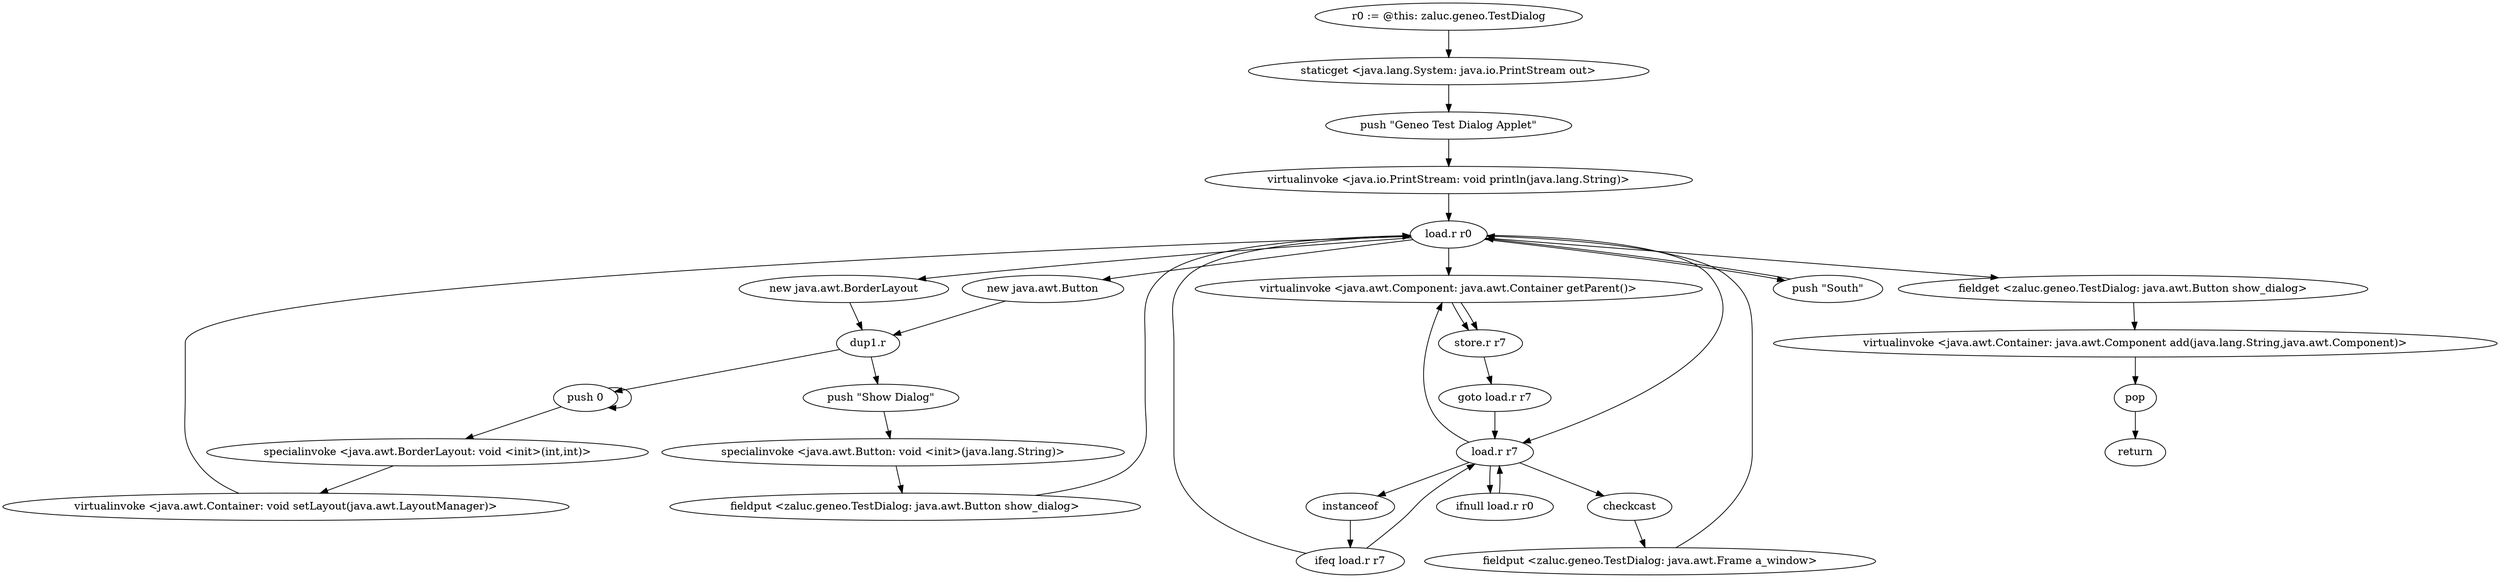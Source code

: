 digraph "" {
    "r0 := @this: zaluc.geneo.TestDialog"
    "staticget <java.lang.System: java.io.PrintStream out>"
    "r0 := @this: zaluc.geneo.TestDialog"->"staticget <java.lang.System: java.io.PrintStream out>";
    "push \"Geneo Test Dialog Applet\""
    "staticget <java.lang.System: java.io.PrintStream out>"->"push \"Geneo Test Dialog Applet\"";
    "virtualinvoke <java.io.PrintStream: void println(java.lang.String)>"
    "push \"Geneo Test Dialog Applet\""->"virtualinvoke <java.io.PrintStream: void println(java.lang.String)>";
    "load.r r0"
    "virtualinvoke <java.io.PrintStream: void println(java.lang.String)>"->"load.r r0";
    "new java.awt.BorderLayout"
    "load.r r0"->"new java.awt.BorderLayout";
    "dup1.r"
    "new java.awt.BorderLayout"->"dup1.r";
    "push 0"
    "dup1.r"->"push 0";
    "push 0"->"push 0";
    "specialinvoke <java.awt.BorderLayout: void <init>(int,int)>"
    "push 0"->"specialinvoke <java.awt.BorderLayout: void <init>(int,int)>";
    "virtualinvoke <java.awt.Container: void setLayout(java.awt.LayoutManager)>"
    "specialinvoke <java.awt.BorderLayout: void <init>(int,int)>"->"virtualinvoke <java.awt.Container: void setLayout(java.awt.LayoutManager)>";
    "virtualinvoke <java.awt.Container: void setLayout(java.awt.LayoutManager)>"->"load.r r0";
    "virtualinvoke <java.awt.Component: java.awt.Container getParent()>"
    "load.r r0"->"virtualinvoke <java.awt.Component: java.awt.Container getParent()>";
    "store.r r7"
    "virtualinvoke <java.awt.Component: java.awt.Container getParent()>"->"store.r r7";
    "goto load.r r7"
    "store.r r7"->"goto load.r r7";
    "load.r r7"
    "goto load.r r7"->"load.r r7";
    "ifnull load.r r0"
    "load.r r7"->"ifnull load.r r0";
    "ifnull load.r r0"->"load.r r7";
    "instanceof"
    "load.r r7"->"instanceof";
    "ifeq load.r r7"
    "instanceof"->"ifeq load.r r7";
    "ifeq load.r r7"->"load.r r0";
    "load.r r0"->"load.r r7";
    "checkcast"
    "load.r r7"->"checkcast";
    "fieldput <zaluc.geneo.TestDialog: java.awt.Frame a_window>"
    "checkcast"->"fieldput <zaluc.geneo.TestDialog: java.awt.Frame a_window>";
    "fieldput <zaluc.geneo.TestDialog: java.awt.Frame a_window>"->"load.r r0";
    "new java.awt.Button"
    "load.r r0"->"new java.awt.Button";
    "new java.awt.Button"->"dup1.r";
    "push \"Show Dialog\""
    "dup1.r"->"push \"Show Dialog\"";
    "specialinvoke <java.awt.Button: void <init>(java.lang.String)>"
    "push \"Show Dialog\""->"specialinvoke <java.awt.Button: void <init>(java.lang.String)>";
    "fieldput <zaluc.geneo.TestDialog: java.awt.Button show_dialog>"
    "specialinvoke <java.awt.Button: void <init>(java.lang.String)>"->"fieldput <zaluc.geneo.TestDialog: java.awt.Button show_dialog>";
    "fieldput <zaluc.geneo.TestDialog: java.awt.Button show_dialog>"->"load.r r0";
    "push \"South\""
    "load.r r0"->"push \"South\"";
    "push \"South\""->"load.r r0";
    "fieldget <zaluc.geneo.TestDialog: java.awt.Button show_dialog>"
    "load.r r0"->"fieldget <zaluc.geneo.TestDialog: java.awt.Button show_dialog>";
    "virtualinvoke <java.awt.Container: java.awt.Component add(java.lang.String,java.awt.Component)>"
    "fieldget <zaluc.geneo.TestDialog: java.awt.Button show_dialog>"->"virtualinvoke <java.awt.Container: java.awt.Component add(java.lang.String,java.awt.Component)>";
    "pop"
    "virtualinvoke <java.awt.Container: java.awt.Component add(java.lang.String,java.awt.Component)>"->"pop";
    "return"
    "pop"->"return";
    "ifeq load.r r7"->"load.r r7";
    "load.r r7"->"virtualinvoke <java.awt.Component: java.awt.Container getParent()>";
    "virtualinvoke <java.awt.Component: java.awt.Container getParent()>"->"store.r r7";
}
